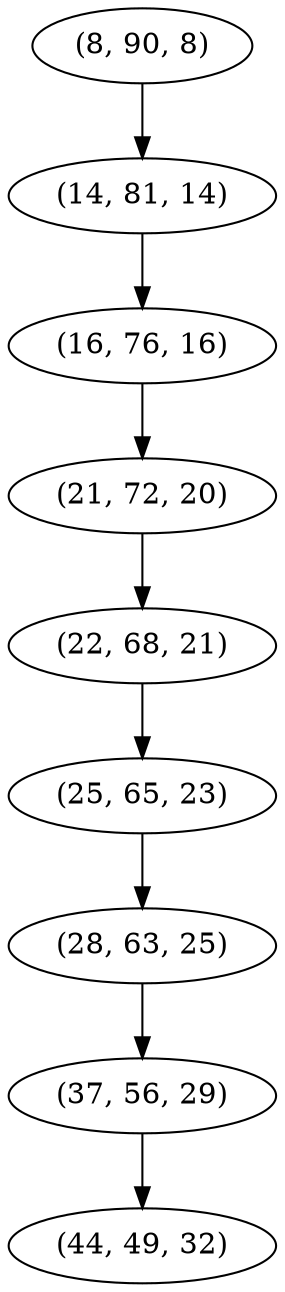 digraph tree {
    "(8, 90, 8)";
    "(14, 81, 14)";
    "(16, 76, 16)";
    "(21, 72, 20)";
    "(22, 68, 21)";
    "(25, 65, 23)";
    "(28, 63, 25)";
    "(37, 56, 29)";
    "(44, 49, 32)";
    "(8, 90, 8)" -> "(14, 81, 14)";
    "(14, 81, 14)" -> "(16, 76, 16)";
    "(16, 76, 16)" -> "(21, 72, 20)";
    "(21, 72, 20)" -> "(22, 68, 21)";
    "(22, 68, 21)" -> "(25, 65, 23)";
    "(25, 65, 23)" -> "(28, 63, 25)";
    "(28, 63, 25)" -> "(37, 56, 29)";
    "(37, 56, 29)" -> "(44, 49, 32)";
}
